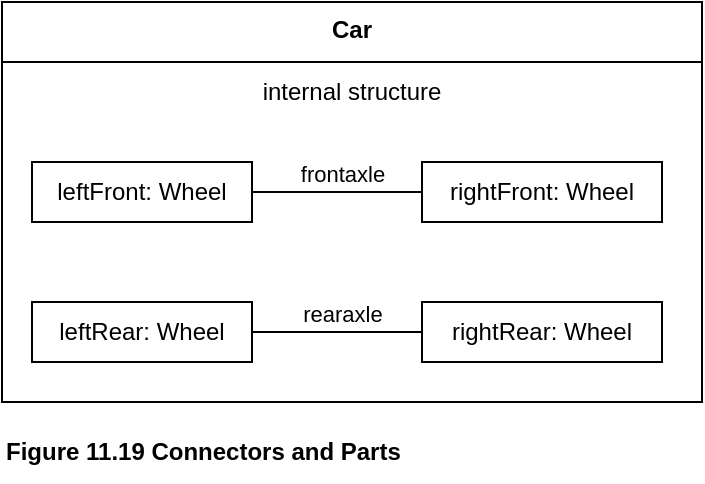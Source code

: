 <mxfile version="21.6.5" type="device">
  <diagram name="Page-1" id="ZfuC0e50NSOTRn3sxBAv">
    <mxGraphModel dx="880" dy="511" grid="1" gridSize="10" guides="1" tooltips="1" connect="1" arrows="1" fold="1" page="1" pageScale="1" pageWidth="1169" pageHeight="827" math="0" shadow="0">
      <root>
        <mxCell id="0" />
        <mxCell id="1" parent="0" />
        <mxCell id="CPnAnZwY85VbWW5xjXOZ-1" value="Car" style="swimlane;fontStyle=1;align=center;verticalAlign=top;childLayout=stackLayout;horizontal=1;startSize=30;horizontalStack=0;resizeParent=1;resizeParentMax=0;resizeLast=0;collapsible=0;marginBottom=0;html=1;whiteSpace=wrap;" vertex="1" parent="1">
          <mxGeometry x="40" y="40" width="350" height="200" as="geometry" />
        </mxCell>
        <mxCell id="CPnAnZwY85VbWW5xjXOZ-2" value="internal structure" style="html=1;strokeColor=none;fillColor=none;align=center;verticalAlign=middle;spacingLeft=4;spacingRight=4;rotatable=0;points=[[0,0.5],[1,0.5]];resizeWidth=1;whiteSpace=wrap;" vertex="1" parent="CPnAnZwY85VbWW5xjXOZ-1">
          <mxGeometry y="30" width="350" height="30" as="geometry" />
        </mxCell>
        <mxCell id="CPnAnZwY85VbWW5xjXOZ-3" value="" style="swimlane;fontStyle=1;align=center;verticalAlign=top;horizontal=1;startSize=0;collapsible=0;marginBottom=0;html=1;strokeColor=none;fillColor=none;" vertex="1" parent="CPnAnZwY85VbWW5xjXOZ-1">
          <mxGeometry y="60" width="350" height="140" as="geometry" />
        </mxCell>
        <mxCell id="CPnAnZwY85VbWW5xjXOZ-4" value="leftFront: Wheel" style="html=1;align=center;verticalAlign=middle;rotatable=0;whiteSpace=wrap;" vertex="1" parent="CPnAnZwY85VbWW5xjXOZ-3">
          <mxGeometry width="110" height="30" relative="1" as="geometry">
            <mxPoint x="15" y="20" as="offset" />
          </mxGeometry>
        </mxCell>
        <mxCell id="CPnAnZwY85VbWW5xjXOZ-5" value="rightFront: Wheel" style="html=1;align=center;verticalAlign=middle;rotatable=0;whiteSpace=wrap;" vertex="1" parent="CPnAnZwY85VbWW5xjXOZ-3">
          <mxGeometry width="120" height="30" relative="1" as="geometry">
            <mxPoint x="210" y="20" as="offset" />
          </mxGeometry>
        </mxCell>
        <mxCell id="CPnAnZwY85VbWW5xjXOZ-6" value="frontaxle" style="edgeStyle=none;endArrow=none;verticalAlign=bottom;labelBackgroundColor=none;endSize=12;html=1;align=center;endFill=0;entryX=0;entryY=0.5;spacingLeft=4;rounded=0;entryDx=0;entryDy=0;exitX=1;exitY=0.5;exitDx=0;exitDy=0;" edge="1" parent="CPnAnZwY85VbWW5xjXOZ-3" source="CPnAnZwY85VbWW5xjXOZ-4" target="CPnAnZwY85VbWW5xjXOZ-5">
          <mxGeometry relative="1" as="geometry">
            <mxPoint x="118" y="35" as="sourcePoint" />
            <mxPoint x="198" y="35" as="targetPoint" />
          </mxGeometry>
        </mxCell>
        <mxCell id="CPnAnZwY85VbWW5xjXOZ-7" value="leftRear: Wheel" style="html=1;align=center;verticalAlign=middle;rotatable=0;whiteSpace=wrap;" vertex="1" parent="CPnAnZwY85VbWW5xjXOZ-3">
          <mxGeometry width="110" height="30" relative="1" as="geometry">
            <mxPoint x="15" y="90" as="offset" />
          </mxGeometry>
        </mxCell>
        <mxCell id="CPnAnZwY85VbWW5xjXOZ-8" value="rightRear: Wheel" style="html=1;align=center;verticalAlign=middle;rotatable=0;whiteSpace=wrap;" vertex="1" parent="CPnAnZwY85VbWW5xjXOZ-3">
          <mxGeometry width="120" height="30" relative="1" as="geometry">
            <mxPoint x="210" y="90" as="offset" />
          </mxGeometry>
        </mxCell>
        <mxCell id="CPnAnZwY85VbWW5xjXOZ-9" value="rearaxle" style="edgeStyle=none;endArrow=none;verticalAlign=bottom;labelBackgroundColor=none;endSize=12;html=1;align=center;endFill=0;entryX=0;entryY=0.5;spacingLeft=4;rounded=0;entryDx=0;entryDy=0;exitX=1;exitY=0.5;exitDx=0;exitDy=0;" edge="1" source="CPnAnZwY85VbWW5xjXOZ-7" target="CPnAnZwY85VbWW5xjXOZ-8" parent="CPnAnZwY85VbWW5xjXOZ-3">
          <mxGeometry relative="1" as="geometry">
            <mxPoint x="118" y="105" as="sourcePoint" />
            <mxPoint x="198" y="105" as="targetPoint" />
          </mxGeometry>
        </mxCell>
        <mxCell id="CPnAnZwY85VbWW5xjXOZ-10" value="&lt;b&gt;Figure 11.19 Connectors and Parts&lt;/b&gt;" style="text;html=1;align=left;verticalAlign=middle;resizable=1;points=[];autosize=1;strokeColor=none;fillColor=none;movable=1;rotatable=1;deletable=1;editable=1;locked=0;connectable=1;" vertex="1" parent="1">
          <mxGeometry x="40" y="250" width="220" height="30" as="geometry" />
        </mxCell>
      </root>
    </mxGraphModel>
  </diagram>
</mxfile>
